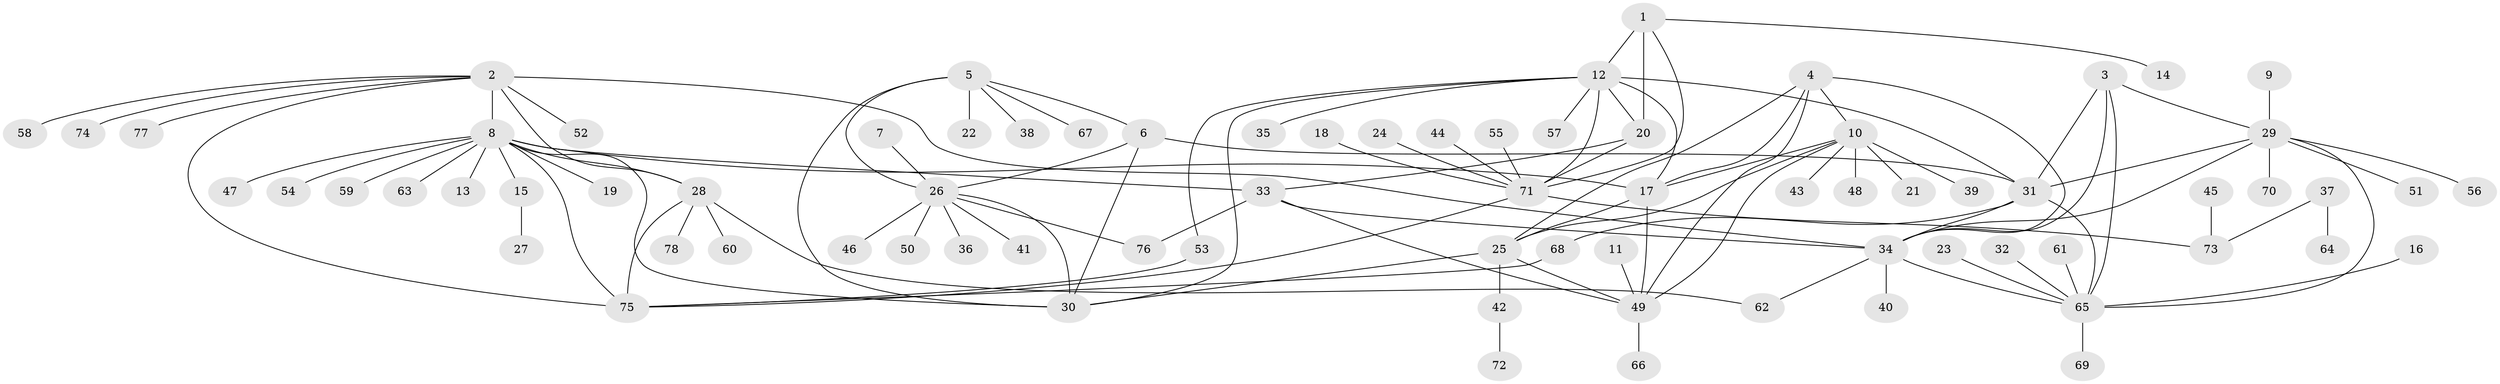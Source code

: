 // original degree distribution, {4: 0.03669724770642202, 11: 0.027522935779816515, 5: 0.05504587155963303, 8: 0.045871559633027525, 9: 0.027522935779816515, 15: 0.009174311926605505, 10: 0.01834862385321101, 7: 0.01834862385321101, 6: 0.009174311926605505, 1: 0.5963302752293578, 3: 0.01834862385321101, 2: 0.13761467889908258}
// Generated by graph-tools (version 1.1) at 2025/37/03/04/25 23:37:32]
// undirected, 78 vertices, 111 edges
graph export_dot {
  node [color=gray90,style=filled];
  1;
  2;
  3;
  4;
  5;
  6;
  7;
  8;
  9;
  10;
  11;
  12;
  13;
  14;
  15;
  16;
  17;
  18;
  19;
  20;
  21;
  22;
  23;
  24;
  25;
  26;
  27;
  28;
  29;
  30;
  31;
  32;
  33;
  34;
  35;
  36;
  37;
  38;
  39;
  40;
  41;
  42;
  43;
  44;
  45;
  46;
  47;
  48;
  49;
  50;
  51;
  52;
  53;
  54;
  55;
  56;
  57;
  58;
  59;
  60;
  61;
  62;
  63;
  64;
  65;
  66;
  67;
  68;
  69;
  70;
  71;
  72;
  73;
  74;
  75;
  76;
  77;
  78;
  1 -- 12 [weight=2.0];
  1 -- 14 [weight=1.0];
  1 -- 20 [weight=2.0];
  1 -- 71 [weight=2.0];
  2 -- 8 [weight=2.0];
  2 -- 28 [weight=2.0];
  2 -- 34 [weight=1.0];
  2 -- 52 [weight=1.0];
  2 -- 58 [weight=1.0];
  2 -- 74 [weight=1.0];
  2 -- 75 [weight=2.0];
  2 -- 77 [weight=1.0];
  3 -- 29 [weight=1.0];
  3 -- 31 [weight=1.0];
  3 -- 34 [weight=1.0];
  3 -- 65 [weight=1.0];
  4 -- 10 [weight=1.0];
  4 -- 17 [weight=1.0];
  4 -- 25 [weight=1.0];
  4 -- 34 [weight=1.0];
  4 -- 49 [weight=1.0];
  5 -- 6 [weight=2.0];
  5 -- 22 [weight=1.0];
  5 -- 26 [weight=2.0];
  5 -- 30 [weight=2.0];
  5 -- 38 [weight=1.0];
  5 -- 67 [weight=1.0];
  6 -- 26 [weight=1.0];
  6 -- 30 [weight=1.0];
  6 -- 31 [weight=1.0];
  7 -- 26 [weight=1.0];
  8 -- 13 [weight=1.0];
  8 -- 15 [weight=1.0];
  8 -- 17 [weight=1.0];
  8 -- 19 [weight=1.0];
  8 -- 28 [weight=1.0];
  8 -- 30 [weight=1.0];
  8 -- 33 [weight=1.0];
  8 -- 47 [weight=1.0];
  8 -- 54 [weight=1.0];
  8 -- 59 [weight=1.0];
  8 -- 63 [weight=1.0];
  8 -- 75 [weight=1.0];
  9 -- 29 [weight=1.0];
  10 -- 17 [weight=1.0];
  10 -- 21 [weight=1.0];
  10 -- 25 [weight=1.0];
  10 -- 39 [weight=1.0];
  10 -- 43 [weight=1.0];
  10 -- 48 [weight=1.0];
  10 -- 49 [weight=1.0];
  11 -- 49 [weight=1.0];
  12 -- 17 [weight=1.0];
  12 -- 20 [weight=1.0];
  12 -- 30 [weight=1.0];
  12 -- 31 [weight=1.0];
  12 -- 35 [weight=1.0];
  12 -- 53 [weight=1.0];
  12 -- 57 [weight=1.0];
  12 -- 71 [weight=1.0];
  15 -- 27 [weight=1.0];
  16 -- 65 [weight=1.0];
  17 -- 25 [weight=1.0];
  17 -- 49 [weight=1.0];
  18 -- 71 [weight=1.0];
  20 -- 33 [weight=1.0];
  20 -- 71 [weight=1.0];
  23 -- 65 [weight=1.0];
  24 -- 71 [weight=1.0];
  25 -- 30 [weight=1.0];
  25 -- 42 [weight=1.0];
  25 -- 49 [weight=1.0];
  26 -- 30 [weight=1.0];
  26 -- 36 [weight=1.0];
  26 -- 41 [weight=1.0];
  26 -- 46 [weight=1.0];
  26 -- 50 [weight=1.0];
  26 -- 76 [weight=1.0];
  28 -- 60 [weight=1.0];
  28 -- 62 [weight=1.0];
  28 -- 75 [weight=1.0];
  28 -- 78 [weight=1.0];
  29 -- 31 [weight=1.0];
  29 -- 34 [weight=1.0];
  29 -- 51 [weight=1.0];
  29 -- 56 [weight=1.0];
  29 -- 65 [weight=1.0];
  29 -- 70 [weight=1.0];
  31 -- 34 [weight=1.0];
  31 -- 65 [weight=1.0];
  31 -- 68 [weight=1.0];
  32 -- 65 [weight=1.0];
  33 -- 34 [weight=1.0];
  33 -- 49 [weight=1.0];
  33 -- 76 [weight=1.0];
  34 -- 40 [weight=1.0];
  34 -- 62 [weight=1.0];
  34 -- 65 [weight=1.0];
  37 -- 64 [weight=1.0];
  37 -- 73 [weight=1.0];
  42 -- 72 [weight=1.0];
  44 -- 71 [weight=1.0];
  45 -- 73 [weight=1.0];
  49 -- 66 [weight=1.0];
  53 -- 75 [weight=1.0];
  55 -- 71 [weight=1.0];
  61 -- 65 [weight=1.0];
  65 -- 69 [weight=1.0];
  68 -- 75 [weight=1.0];
  71 -- 73 [weight=1.0];
  71 -- 75 [weight=1.0];
}
